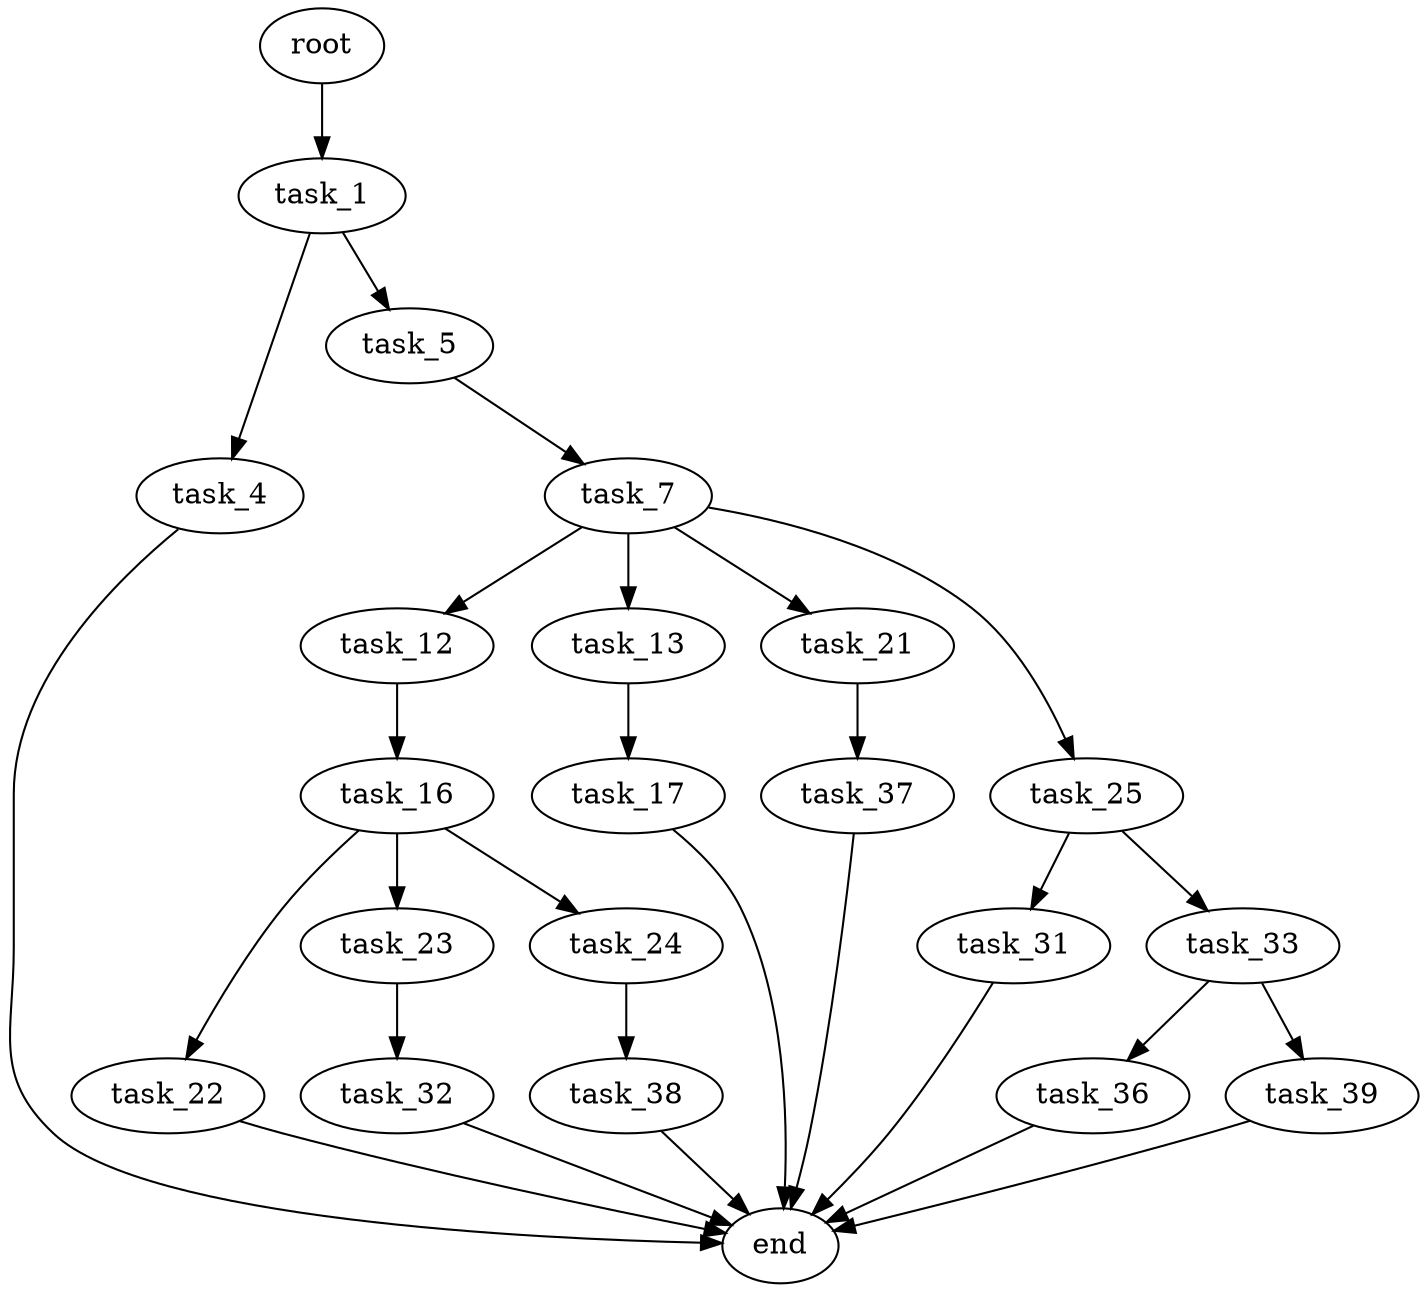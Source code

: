 digraph G {
  root [size="0.000000"];
  task_1 [size="68719476736.000000"];
  task_4 [size="260861657160.000000"];
  task_5 [size="68719476736.000000"];
  end [size="0.000000"];
  task_7 [size="231928233984.000000"];
  task_12 [size="280616224720.000000"];
  task_13 [size="577334894.000000"];
  task_21 [size="1110660904.000000"];
  task_25 [size="1073741824000.000000"];
  task_16 [size="8589934592.000000"];
  task_17 [size="2466851435.000000"];
  task_22 [size="68719476736.000000"];
  task_23 [size="3482744451.000000"];
  task_24 [size="401243539822.000000"];
  task_37 [size="149157045403.000000"];
  task_32 [size="68719476736.000000"];
  task_38 [size="1428028639.000000"];
  task_31 [size="247256162791.000000"];
  task_33 [size="353897998740.000000"];
  task_36 [size="8454553109.000000"];
  task_39 [size="6194760764.000000"];

  root -> task_1 [size="1.000000"];
  task_1 -> task_4 [size="134217728.000000"];
  task_1 -> task_5 [size="134217728.000000"];
  task_4 -> end [size="1.000000"];
  task_5 -> task_7 [size="134217728.000000"];
  task_7 -> task_12 [size="301989888.000000"];
  task_7 -> task_13 [size="301989888.000000"];
  task_7 -> task_21 [size="301989888.000000"];
  task_7 -> task_25 [size="301989888.000000"];
  task_12 -> task_16 [size="536870912.000000"];
  task_13 -> task_17 [size="33554432.000000"];
  task_21 -> task_37 [size="75497472.000000"];
  task_25 -> task_31 [size="838860800.000000"];
  task_25 -> task_33 [size="838860800.000000"];
  task_16 -> task_22 [size="33554432.000000"];
  task_16 -> task_23 [size="33554432.000000"];
  task_16 -> task_24 [size="33554432.000000"];
  task_17 -> end [size="1.000000"];
  task_22 -> end [size="1.000000"];
  task_23 -> task_32 [size="75497472.000000"];
  task_24 -> task_38 [size="301989888.000000"];
  task_37 -> end [size="1.000000"];
  task_32 -> end [size="1.000000"];
  task_38 -> end [size="1.000000"];
  task_31 -> end [size="1.000000"];
  task_33 -> task_36 [size="536870912.000000"];
  task_33 -> task_39 [size="536870912.000000"];
  task_36 -> end [size="1.000000"];
  task_39 -> end [size="1.000000"];
}
